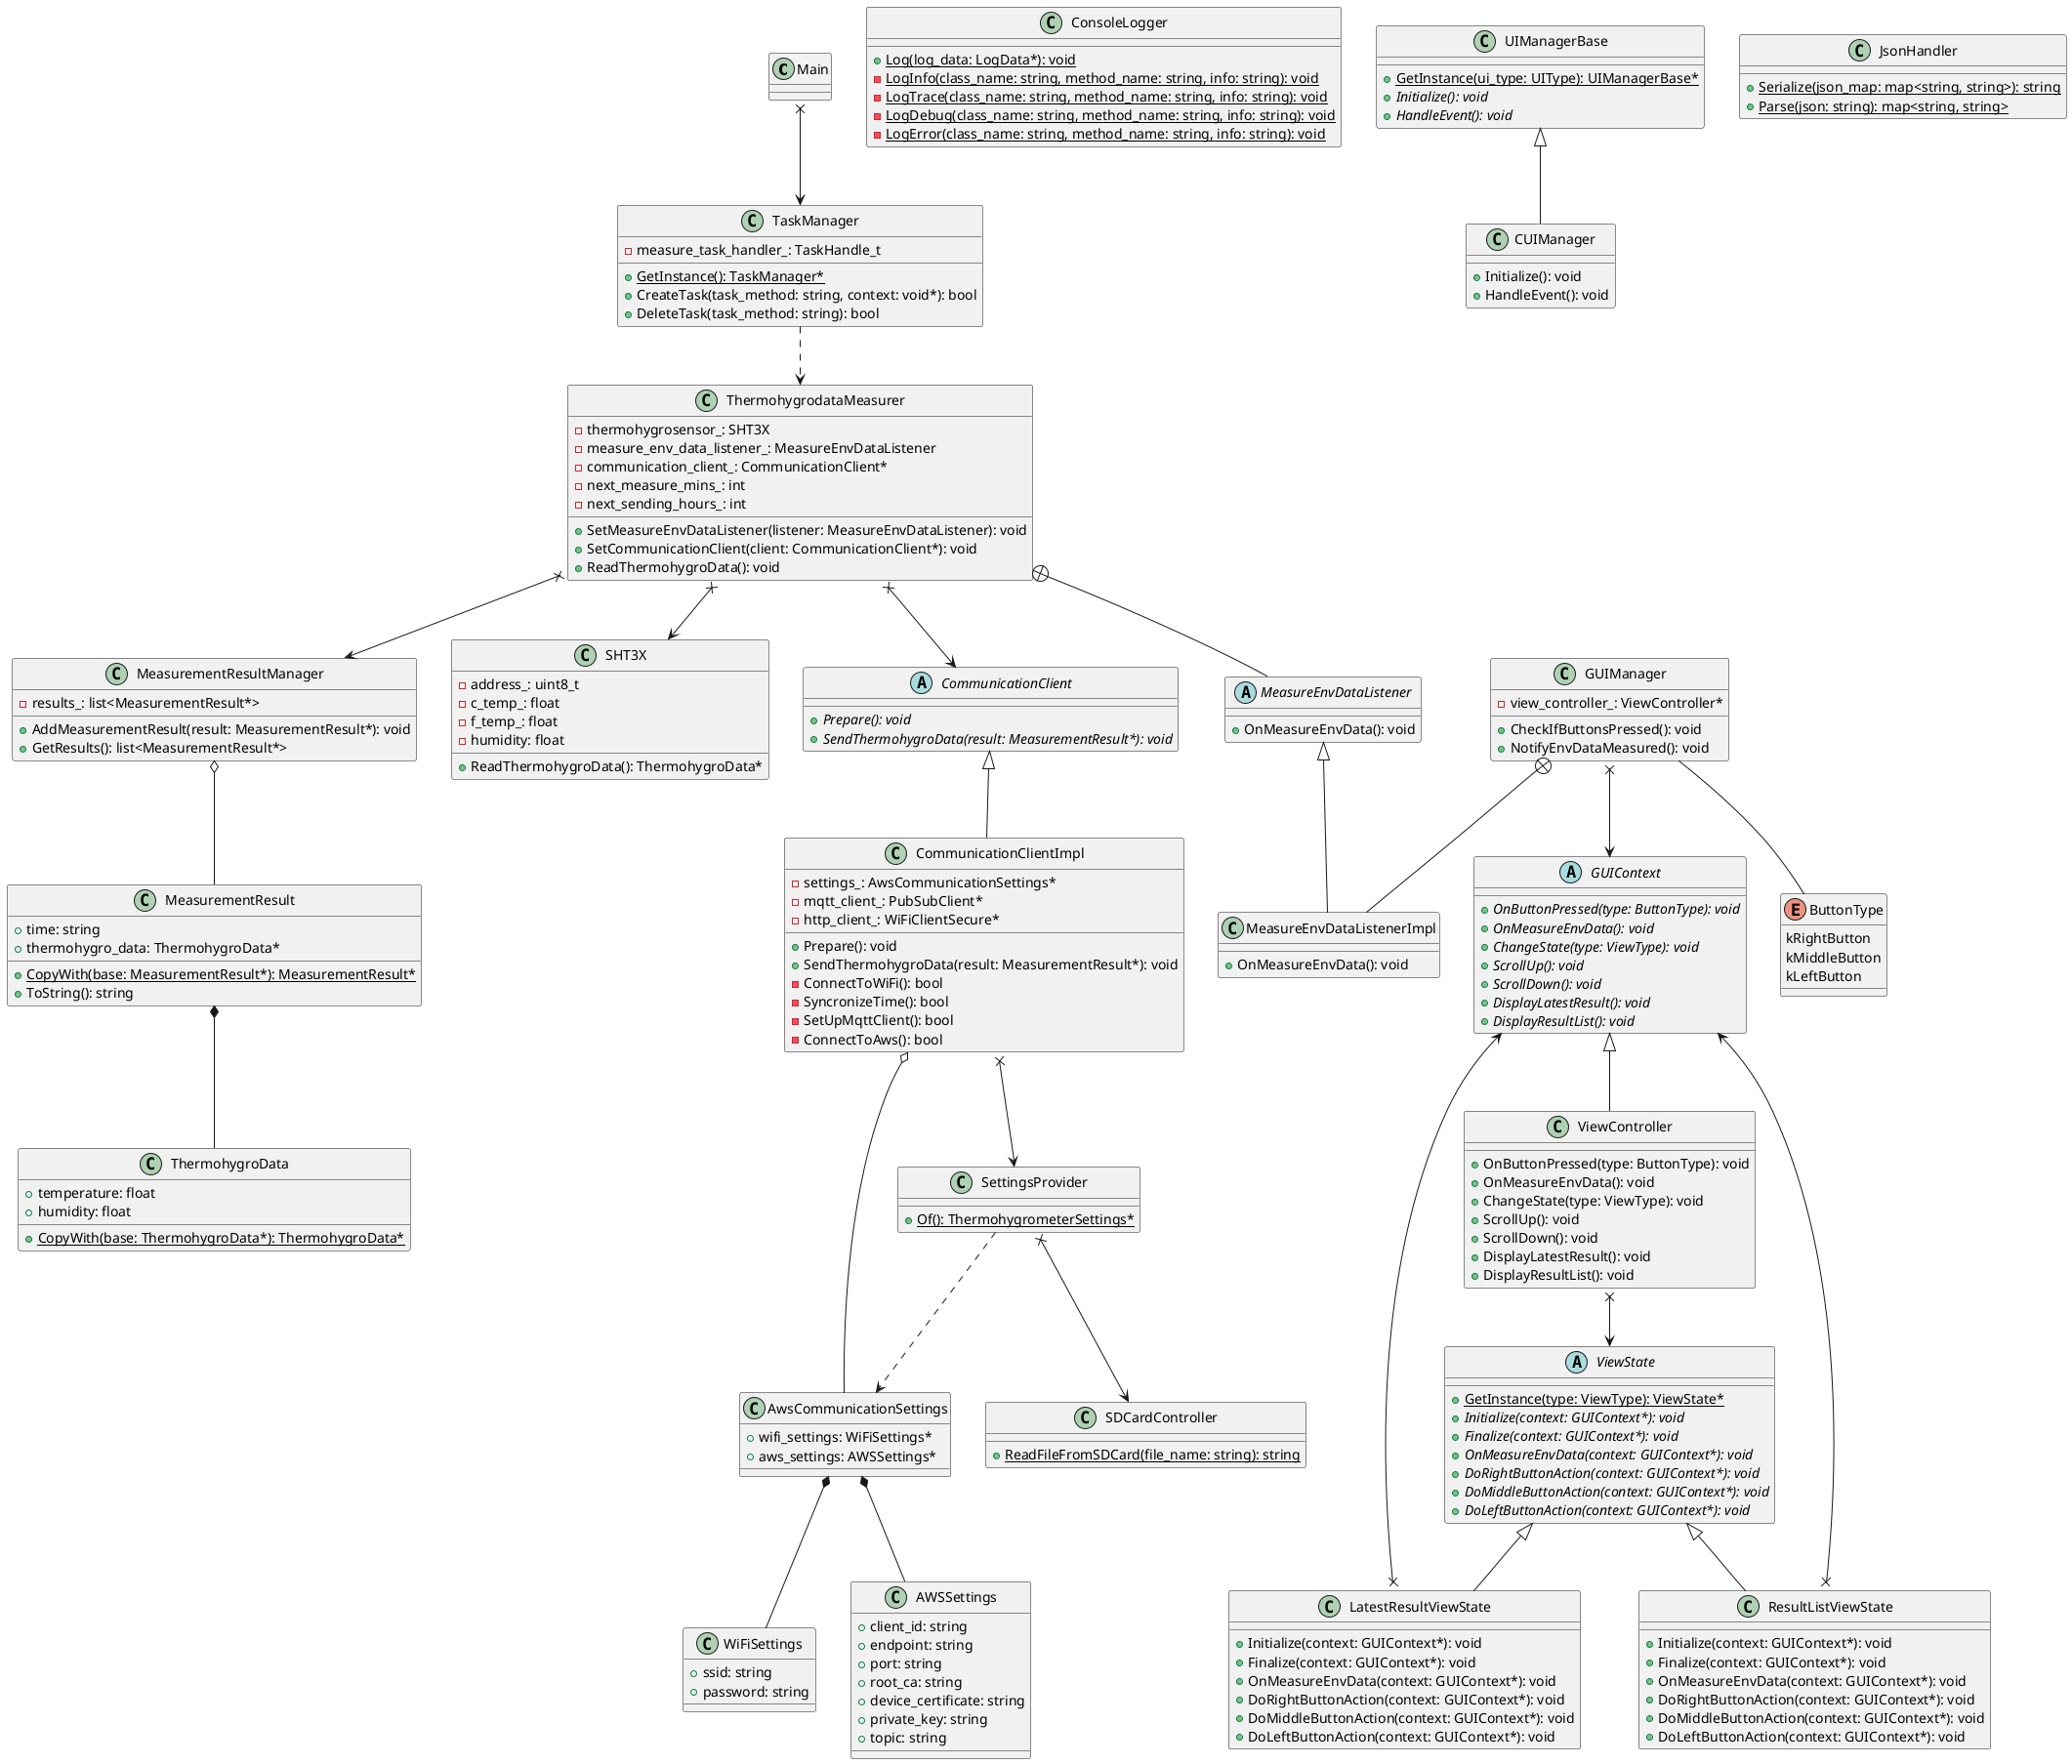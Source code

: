 @startuml class diagram

Main x--> TaskManager

abstract class CommunicationClient {
    + {abstract} Prepare(): void
    + {abstract} SendThermohygroData(result: MeasurementResult*): void
}

class CommunicationClientImpl {
    - settings_: AwsCommunicationSettings*
    - mqtt_client_: PubSubClient*
    - http_client_: WiFiClientSecure*

    + Prepare(): void
    + SendThermohygroData(result: MeasurementResult*): void
    - ConnectToWiFi(): bool
    - SyncronizeTime(): bool
    - SetUpMqttClient(): bool
    - ConnectToAws(): bool
}

CommunicationClient <|-- CommunicationClientImpl
CommunicationClientImpl o-- AwsCommunicationSettings
CommunicationClientImpl x--> SettingsProvider

class SettingsProvider {
    + {static} Of(): ThermohygrometerSettings*
}

SettingsProvider ..> AwsCommunicationSettings
SettingsProvider x--> SDCardController

class AwsCommunicationSettings {
    + wifi_settings: WiFiSettings*
    + aws_settings: AWSSettings*
}

AwsCommunicationSettings *-- WiFiSettings
AwsCommunicationSettings *-- AWSSettings

class WiFiSettings {
    + ssid: string
    + password: string
}

class AWSSettings {
    + client_id: string
    + endpoint: string
    + port: string
    + root_ca: string
    + device_certificate: string
    + private_key: string
    + topic: string
}

class SDCardController {
    + {static} ReadFileFromSDCard(file_name: string): string
}

class ConsoleLogger {
    + {static} Log(log_data: LogData*): void
    - {static} LogInfo(class_name: string, method_name: string, info: string): void
    - {static} LogTrace(class_name: string, method_name: string, info: string): void
    - {static} LogDebug(class_name: string, method_name: string, info: string): void
    - {static} LogError(class_name: string, method_name: string, info: string): void
}

class UIManagerBase {
    + {static} GetInstance(ui_type: UIType): UIManagerBase*
    + {abstract} Initialize(): void
    + {abstract} HandleEvent(): void
}

UIManagerBase <|-- CUIManager

class CUIManager {
    + Initialize(): void
    + HandleEvent(): void
}

class GUIManager {
    - view_controller_: ViewController*

    + CheckIfButtonsPressed(): void
    + NotifyEnvDataMeasured(): void
}

enum ButtonType {
    kRightButton
    kMiddleButton
    kLeftButton
}

GUIManager -- ButtonType
GUIManager x--> GUIContext
GUIManager +-- MeasureEnvDataListenerImpl

class MeasureEnvDataListenerImpl {
    + OnMeasureEnvData(): void
}

MeasureEnvDataListener <|-- MeasureEnvDataListenerImpl

abstract class GUIContext {
    + {abstract} OnButtonPressed(type: ButtonType): void
    + {abstract} OnMeasureEnvData(): void
    + {abstract} ChangeState(type: ViewType): void
    + {abstract} ScrollUp(): void
    + {abstract} ScrollDown(): void
    + {abstract} DisplayLatestResult(): void
    + {abstract} DisplayResultList(): void
}

class ViewController {
    + OnButtonPressed(type: ButtonType): void
    + OnMeasureEnvData(): void
    + ChangeState(type: ViewType): void
    + ScrollUp(): void
    + ScrollDown(): void
    + DisplayLatestResult(): void
    + DisplayResultList(): void
}

GUIContext <|-- ViewController
ViewController x--> ViewState

abstract class ViewState {
    + {static} GetInstance(type: ViewType): ViewState*
    + {abstract} Initialize(context: GUIContext*): void
    + {abstract} Finalize(context: GUIContext*): void
    + {abstract} OnMeasureEnvData(context: GUIContext*): void
    + {abstract} DoRightButtonAction(context: GUIContext*): void
    + {abstract} DoMiddleButtonAction(context: GUIContext*): void
    + {abstract} DoLeftButtonAction(context: GUIContext*): void
}

ViewState <|-- LatestResultViewState
ViewState <|-- ResultListViewState

class LatestResultViewState {
    + Initialize(context: GUIContext*): void
    + Finalize(context: GUIContext*): void
    + OnMeasureEnvData(context: GUIContext*): void
    + DoRightButtonAction(context: GUIContext*): void
    + DoMiddleButtonAction(context: GUIContext*): void
    + DoLeftButtonAction(context: GUIContext*): void
}

LatestResultViewState x--> GUIContext

class ResultListViewState {
    + Initialize(context: GUIContext*): void
    + Finalize(context: GUIContext*): void
    + OnMeasureEnvData(context: GUIContext*): void
    + DoRightButtonAction(context: GUIContext*): void
    + DoMiddleButtonAction(context: GUIContext*): void
    + DoLeftButtonAction(context: GUIContext*): void
}

ResultListViewState x--> GUIContext

class JsonHandler {
    + {static} Serialize(json_map: map<string, string>): string
    + {static} Parse(json: string): map<string, string>
}

class TaskManager {
    - measure_task_handler_: TaskHandle_t

    + {static} GetInstance(): TaskManager*
    + CreateTask(task_method: string, context: void*): bool
    + DeleteTask(task_method: string): bool
}

TaskManager ..> ThermohygrodataMeasurer

class ThermohygrodataMeasurer {
    - thermohygrosensor_: SHT3X
    - measure_env_data_listener_: MeasureEnvDataListener
    - communication_client_: CommunicationClient*
    - next_measure_mins_: int
    - next_sending_hours_: int

    + SetMeasureEnvDataListener(listener: MeasureEnvDataListener): void
    + SetCommunicationClient(client: CommunicationClient*): void
    + ReadThermohygroData(): void
}

ThermohygrodataMeasurer x--> SHT3X
ThermohygrodataMeasurer x--> MeasurementResultManager
ThermohygrodataMeasurer +-- MeasureEnvDataListener
ThermohygrodataMeasurer x--> CommunicationClient

abstract class MeasureEnvDataListener {
    + OnMeasureEnvData(): void
}

class SHT3X {
    - address_: uint8_t
    - c_temp_: float
    - f_temp_: float
    - humidity: float

    + ReadThermohygroData(): ThermohygroData*
}

class ThermohygroData {
    + temperature: float
    + humidity: float

    + {static} CopyWith(base: ThermohygroData*): ThermohygroData*
}

MeasurementResultManager o-- MeasurementResult

class MeasurementResult {
    + time: string
    + thermohygro_data: ThermohygroData*

    + {static} CopyWith(base: MeasurementResult*): MeasurementResult*
    + ToString(): string
}

MeasurementResult *-- ThermohygroData

class MeasurementResultManager {
    - results_: list<MeasurementResult*>

    + AddMeasurementResult(result: MeasurementResult*): void
    + GetResults(): list<MeasurementResult*>
}

@enduml